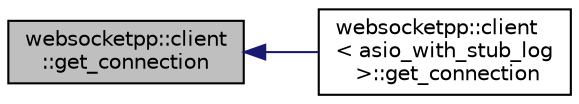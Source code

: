 digraph "websocketpp::client::get_connection"
{
  edge [fontname="Helvetica",fontsize="10",labelfontname="Helvetica",labelfontsize="10"];
  node [fontname="Helvetica",fontsize="10",shape=record];
  rankdir="LR";
  Node3 [label="websocketpp::client\l::get_connection",height=0.2,width=0.4,color="black", fillcolor="grey75", style="filled", fontcolor="black"];
  Node3 -> Node4 [dir="back",color="midnightblue",fontsize="10",style="solid",fontname="Helvetica"];
  Node4 [label="websocketpp::client\l\< asio_with_stub_log\l \>::get_connection",height=0.2,width=0.4,color="black", fillcolor="white", style="filled",URL="$classwebsocketpp_1_1client.html#a1197f043c8c6c03398e4f07be4bdf135",tooltip="Get a new connection (string version) "];
}
